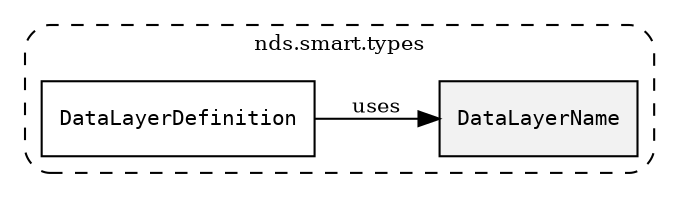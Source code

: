 /**
 * This dot file creates symbol collaboration diagram for DataLayerName.
 */
digraph ZSERIO
{
    node [shape=box, fontsize=10];
    rankdir="LR";
    fontsize=10;
    tooltip="DataLayerName collaboration diagram";

    subgraph "cluster_nds.smart.types"
    {
        style="dashed, rounded";
        label="nds.smart.types";
        tooltip="Package nds.smart.types";
        href="../../../content/packages/nds.smart.types.html#Package-nds-smart-types";
        target="_parent";

        "DataLayerName" [style="filled", fillcolor="#0000000D", target="_parent", label=<<font face="monospace"><table align="center" border="0" cellspacing="0" cellpadding="0"><tr><td href="../../../content/packages/nds.smart.types.html#Subtype-DataLayerName" title="Subtype defined in nds.smart.types">DataLayerName</td></tr></table></font>>];
        "DataLayerDefinition" [target="_parent", label=<<font face="monospace"><table align="center" border="0" cellspacing="0" cellpadding="0"><tr><td href="../../../content/packages/nds.smart.types.html#Structure-DataLayerDefinition" title="Structure defined in nds.smart.types">DataLayerDefinition</td></tr></table></font>>];
    }

    "DataLayerDefinition" -> "DataLayerName" [label="uses", fontsize=10];
}
